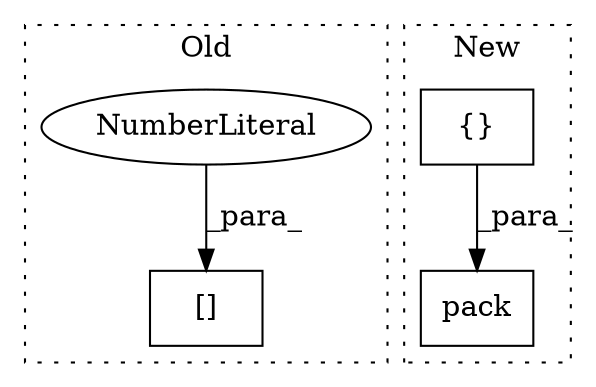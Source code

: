 digraph G {
subgraph cluster0 {
1 [label="[]" a="2" s="1866,1876" l="9,1" shape="box"];
3 [label="NumberLiteral" a="34" s="1875" l="1" shape="ellipse"];
label = "Old";
style="dotted";
}
subgraph cluster1 {
2 [label="pack" a="32" s="1882,1944" l="5,1" shape="box"];
4 [label="{}" a="4" s="1896,1943" l="1,1" shape="box"];
label = "New";
style="dotted";
}
3 -> 1 [label="_para_"];
4 -> 2 [label="_para_"];
}